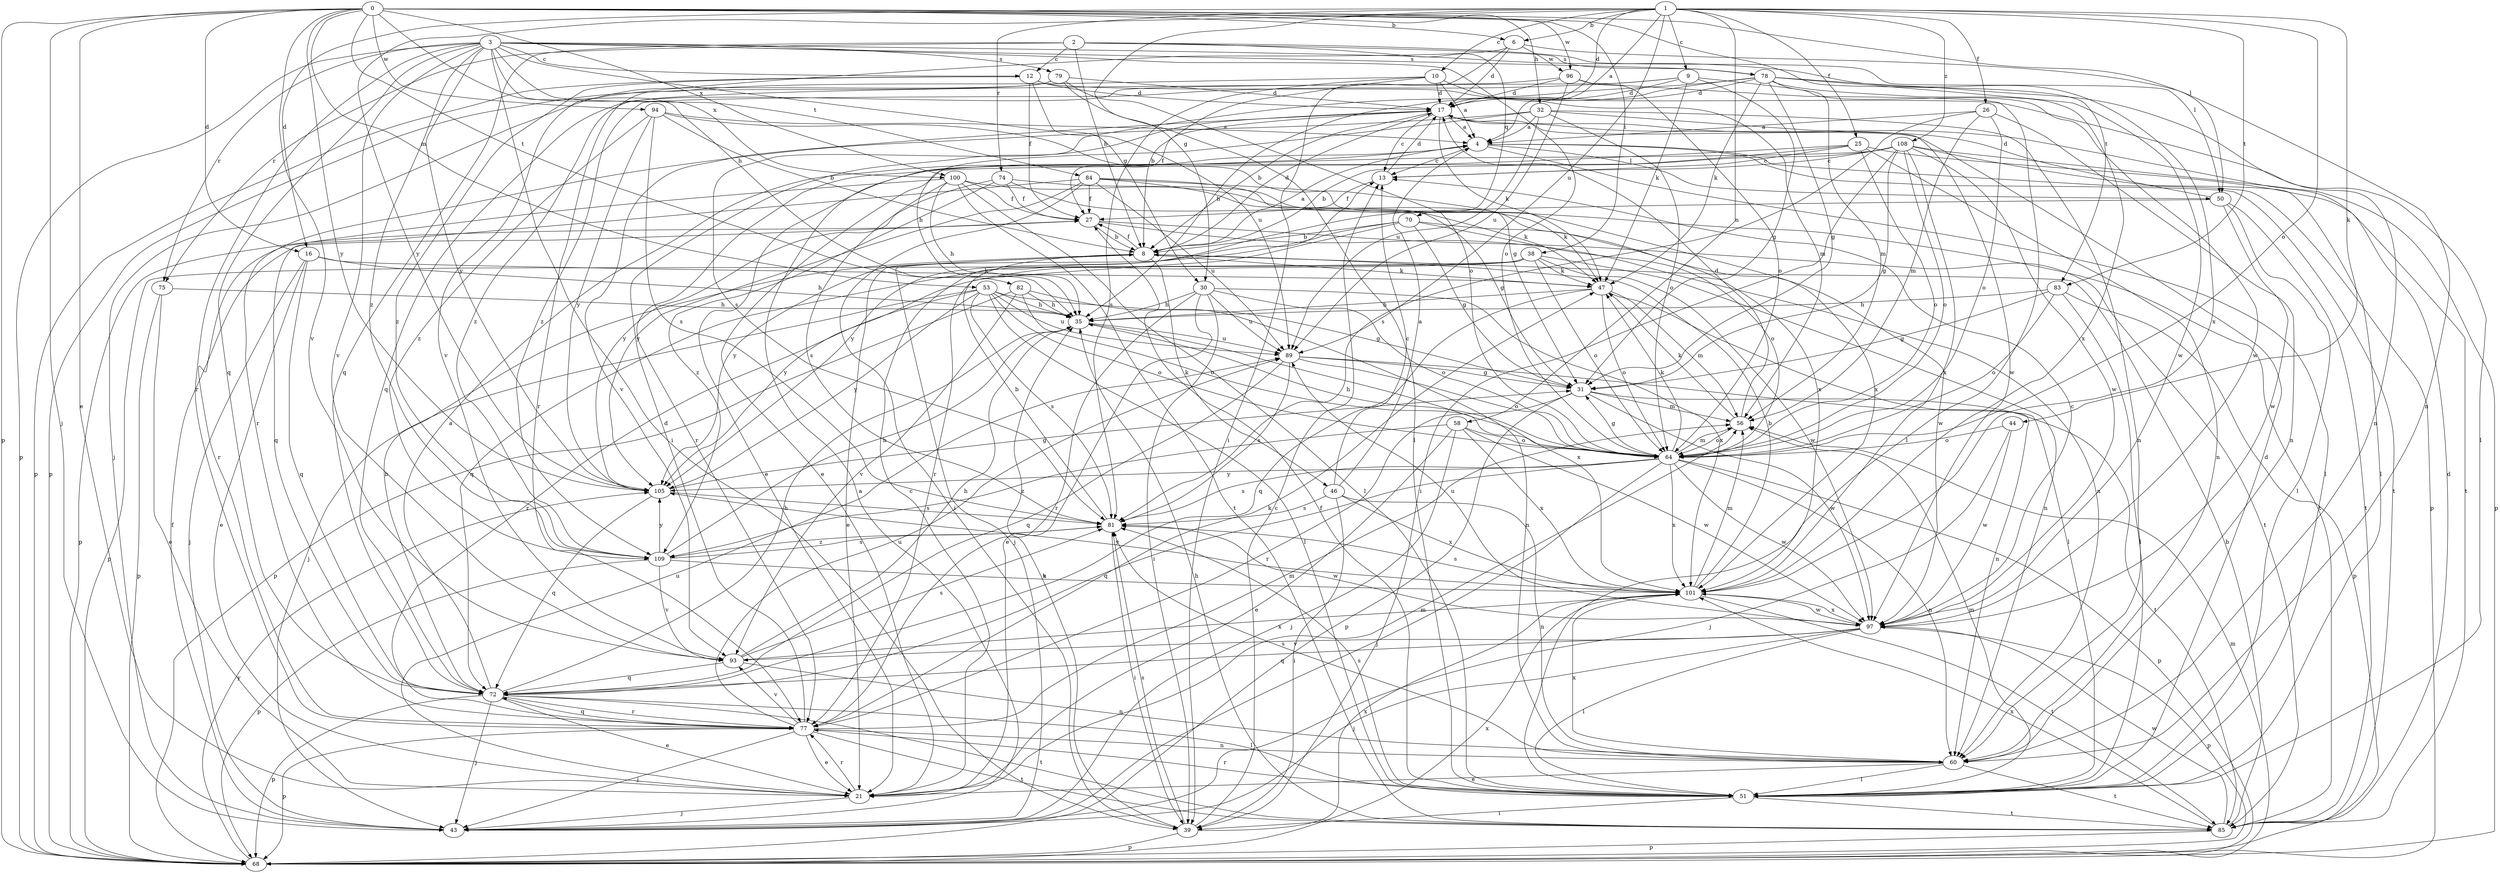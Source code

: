 strict digraph  {
0;
1;
2;
3;
4;
6;
8;
9;
10;
12;
13;
16;
17;
21;
25;
26;
27;
30;
31;
32;
35;
38;
39;
43;
44;
46;
47;
50;
51;
53;
56;
58;
60;
64;
68;
70;
72;
74;
75;
77;
78;
79;
81;
82;
83;
84;
85;
89;
93;
94;
96;
97;
100;
101;
105;
108;
109;
0 -> 6  [label=b];
0 -> 16  [label=d];
0 -> 21  [label=e];
0 -> 32  [label=h];
0 -> 35  [label=h];
0 -> 38  [label=i];
0 -> 43  [label=j];
0 -> 50  [label=l];
0 -> 53  [label=m];
0 -> 68  [label=p];
0 -> 82  [label=t];
0 -> 83  [label=t];
0 -> 93  [label=v];
0 -> 94  [label=w];
0 -> 96  [label=w];
0 -> 100  [label=x];
0 -> 105  [label=y];
1 -> 4  [label=a];
1 -> 6  [label=b];
1 -> 9  [label=c];
1 -> 10  [label=c];
1 -> 16  [label=d];
1 -> 17  [label=d];
1 -> 25  [label=f];
1 -> 26  [label=f];
1 -> 30  [label=g];
1 -> 44  [label=k];
1 -> 58  [label=n];
1 -> 64  [label=o];
1 -> 74  [label=r];
1 -> 83  [label=t];
1 -> 89  [label=u];
1 -> 105  [label=y];
1 -> 108  [label=z];
2 -> 8  [label=b];
2 -> 12  [label=c];
2 -> 50  [label=l];
2 -> 70  [label=q];
2 -> 72  [label=q];
2 -> 75  [label=r];
2 -> 78  [label=s];
3 -> 12  [label=c];
3 -> 30  [label=g];
3 -> 39  [label=i];
3 -> 64  [label=o];
3 -> 68  [label=p];
3 -> 72  [label=q];
3 -> 75  [label=r];
3 -> 77  [label=r];
3 -> 78  [label=s];
3 -> 79  [label=s];
3 -> 84  [label=t];
3 -> 93  [label=v];
3 -> 100  [label=x];
3 -> 101  [label=x];
3 -> 105  [label=y];
3 -> 109  [label=z];
4 -> 13  [label=c];
4 -> 50  [label=l];
4 -> 51  [label=l];
4 -> 68  [label=p];
4 -> 85  [label=t];
6 -> 17  [label=d];
6 -> 39  [label=i];
6 -> 60  [label=n];
6 -> 93  [label=v];
6 -> 96  [label=w];
8 -> 4  [label=a];
8 -> 17  [label=d];
8 -> 21  [label=e];
8 -> 27  [label=f];
8 -> 43  [label=j];
8 -> 46  [label=k];
8 -> 47  [label=k];
9 -> 17  [label=d];
9 -> 31  [label=g];
9 -> 47  [label=k];
9 -> 72  [label=q];
9 -> 97  [label=w];
9 -> 109  [label=z];
10 -> 4  [label=a];
10 -> 8  [label=b];
10 -> 17  [label=d];
10 -> 51  [label=l];
10 -> 77  [label=r];
10 -> 81  [label=s];
12 -> 17  [label=d];
12 -> 27  [label=f];
12 -> 56  [label=m];
12 -> 68  [label=p];
12 -> 89  [label=u];
12 -> 109  [label=z];
13 -> 17  [label=d];
13 -> 27  [label=f];
16 -> 21  [label=e];
16 -> 35  [label=h];
16 -> 43  [label=j];
16 -> 47  [label=k];
16 -> 72  [label=q];
17 -> 4  [label=a];
17 -> 8  [label=b];
17 -> 13  [label=c];
17 -> 27  [label=f];
17 -> 47  [label=k];
17 -> 93  [label=v];
21 -> 13  [label=c];
21 -> 43  [label=j];
21 -> 56  [label=m];
21 -> 77  [label=r];
21 -> 89  [label=u];
25 -> 8  [label=b];
25 -> 13  [label=c];
25 -> 21  [label=e];
25 -> 60  [label=n];
25 -> 64  [label=o];
25 -> 85  [label=t];
26 -> 4  [label=a];
26 -> 56  [label=m];
26 -> 60  [label=n];
26 -> 64  [label=o];
26 -> 81  [label=s];
27 -> 8  [label=b];
27 -> 60  [label=n];
27 -> 68  [label=p];
27 -> 85  [label=t];
30 -> 21  [label=e];
30 -> 35  [label=h];
30 -> 39  [label=i];
30 -> 64  [label=o];
30 -> 77  [label=r];
30 -> 89  [label=u];
30 -> 101  [label=x];
31 -> 56  [label=m];
31 -> 68  [label=p];
31 -> 77  [label=r];
31 -> 85  [label=t];
31 -> 97  [label=w];
32 -> 4  [label=a];
32 -> 35  [label=h];
32 -> 60  [label=n];
32 -> 64  [label=o];
32 -> 77  [label=r];
32 -> 89  [label=u];
32 -> 97  [label=w];
35 -> 89  [label=u];
35 -> 101  [label=x];
38 -> 47  [label=k];
38 -> 60  [label=n];
38 -> 64  [label=o];
38 -> 68  [label=p];
38 -> 72  [label=q];
38 -> 97  [label=w];
38 -> 105  [label=y];
39 -> 13  [label=c];
39 -> 35  [label=h];
39 -> 68  [label=p];
39 -> 81  [label=s];
39 -> 101  [label=x];
43 -> 4  [label=a];
43 -> 27  [label=f];
44 -> 43  [label=j];
44 -> 64  [label=o];
44 -> 97  [label=w];
46 -> 4  [label=a];
46 -> 13  [label=c];
46 -> 39  [label=i];
46 -> 60  [label=n];
46 -> 81  [label=s];
46 -> 101  [label=x];
47 -> 35  [label=h];
47 -> 51  [label=l];
47 -> 56  [label=m];
47 -> 64  [label=o];
47 -> 72  [label=q];
50 -> 17  [label=d];
50 -> 51  [label=l];
50 -> 85  [label=t];
50 -> 97  [label=w];
50 -> 105  [label=y];
51 -> 17  [label=d];
51 -> 27  [label=f];
51 -> 39  [label=i];
51 -> 56  [label=m];
51 -> 77  [label=r];
51 -> 81  [label=s];
51 -> 85  [label=t];
53 -> 31  [label=g];
53 -> 35  [label=h];
53 -> 43  [label=j];
53 -> 51  [label=l];
53 -> 64  [label=o];
53 -> 77  [label=r];
53 -> 81  [label=s];
53 -> 89  [label=u];
53 -> 105  [label=y];
56 -> 17  [label=d];
56 -> 47  [label=k];
56 -> 64  [label=o];
58 -> 21  [label=e];
58 -> 43  [label=j];
58 -> 64  [label=o];
58 -> 97  [label=w];
58 -> 101  [label=x];
58 -> 109  [label=z];
60 -> 21  [label=e];
60 -> 51  [label=l];
60 -> 81  [label=s];
60 -> 85  [label=t];
60 -> 101  [label=x];
64 -> 31  [label=g];
64 -> 35  [label=h];
64 -> 43  [label=j];
64 -> 47  [label=k];
64 -> 56  [label=m];
64 -> 60  [label=n];
64 -> 68  [label=p];
64 -> 72  [label=q];
64 -> 81  [label=s];
64 -> 97  [label=w];
64 -> 101  [label=x];
64 -> 105  [label=y];
68 -> 56  [label=m];
68 -> 101  [label=x];
68 -> 105  [label=y];
70 -> 8  [label=b];
70 -> 31  [label=g];
70 -> 64  [label=o];
70 -> 77  [label=r];
70 -> 97  [label=w];
70 -> 105  [label=y];
72 -> 4  [label=a];
72 -> 8  [label=b];
72 -> 21  [label=e];
72 -> 35  [label=h];
72 -> 43  [label=j];
72 -> 51  [label=l];
72 -> 68  [label=p];
72 -> 77  [label=r];
72 -> 85  [label=t];
74 -> 27  [label=f];
74 -> 47  [label=k];
74 -> 85  [label=t];
74 -> 105  [label=y];
74 -> 109  [label=z];
75 -> 21  [label=e];
75 -> 35  [label=h];
75 -> 68  [label=p];
77 -> 17  [label=d];
77 -> 21  [label=e];
77 -> 43  [label=j];
77 -> 47  [label=k];
77 -> 56  [label=m];
77 -> 60  [label=n];
77 -> 68  [label=p];
77 -> 72  [label=q];
77 -> 85  [label=t];
77 -> 89  [label=u];
77 -> 93  [label=v];
78 -> 17  [label=d];
78 -> 31  [label=g];
78 -> 35  [label=h];
78 -> 47  [label=k];
78 -> 56  [label=m];
78 -> 60  [label=n];
78 -> 81  [label=s];
78 -> 97  [label=w];
78 -> 101  [label=x];
79 -> 17  [label=d];
79 -> 43  [label=j];
79 -> 51  [label=l];
79 -> 64  [label=o];
79 -> 68  [label=p];
81 -> 8  [label=b];
81 -> 39  [label=i];
81 -> 97  [label=w];
81 -> 109  [label=z];
82 -> 35  [label=h];
82 -> 60  [label=n];
82 -> 64  [label=o];
82 -> 68  [label=p];
82 -> 93  [label=v];
83 -> 31  [label=g];
83 -> 35  [label=h];
83 -> 51  [label=l];
83 -> 64  [label=o];
83 -> 68  [label=p];
84 -> 27  [label=f];
84 -> 31  [label=g];
84 -> 39  [label=i];
84 -> 47  [label=k];
84 -> 72  [label=q];
84 -> 89  [label=u];
84 -> 101  [label=x];
84 -> 105  [label=y];
85 -> 8  [label=b];
85 -> 17  [label=d];
85 -> 35  [label=h];
85 -> 68  [label=p];
85 -> 97  [label=w];
85 -> 101  [label=x];
89 -> 31  [label=g];
89 -> 60  [label=n];
89 -> 64  [label=o];
89 -> 72  [label=q];
89 -> 81  [label=s];
93 -> 35  [label=h];
93 -> 60  [label=n];
93 -> 72  [label=q];
93 -> 81  [label=s];
93 -> 101  [label=x];
94 -> 4  [label=a];
94 -> 8  [label=b];
94 -> 31  [label=g];
94 -> 81  [label=s];
94 -> 105  [label=y];
94 -> 109  [label=z];
96 -> 17  [label=d];
96 -> 51  [label=l];
96 -> 64  [label=o];
96 -> 89  [label=u];
96 -> 109  [label=z];
97 -> 13  [label=c];
97 -> 43  [label=j];
97 -> 51  [label=l];
97 -> 68  [label=p];
97 -> 72  [label=q];
97 -> 89  [label=u];
97 -> 93  [label=v];
97 -> 101  [label=x];
100 -> 27  [label=f];
100 -> 35  [label=h];
100 -> 51  [label=l];
100 -> 77  [label=r];
100 -> 81  [label=s];
100 -> 85  [label=t];
100 -> 101  [label=x];
101 -> 8  [label=b];
101 -> 56  [label=m];
101 -> 81  [label=s];
101 -> 85  [label=t];
101 -> 97  [label=w];
101 -> 105  [label=y];
105 -> 31  [label=g];
105 -> 72  [label=q];
105 -> 81  [label=s];
108 -> 13  [label=c];
108 -> 21  [label=e];
108 -> 31  [label=g];
108 -> 39  [label=i];
108 -> 51  [label=l];
108 -> 64  [label=o];
108 -> 68  [label=p];
108 -> 77  [label=r];
108 -> 97  [label=w];
108 -> 101  [label=x];
109 -> 35  [label=h];
109 -> 68  [label=p];
109 -> 81  [label=s];
109 -> 93  [label=v];
109 -> 101  [label=x];
109 -> 105  [label=y];
}
